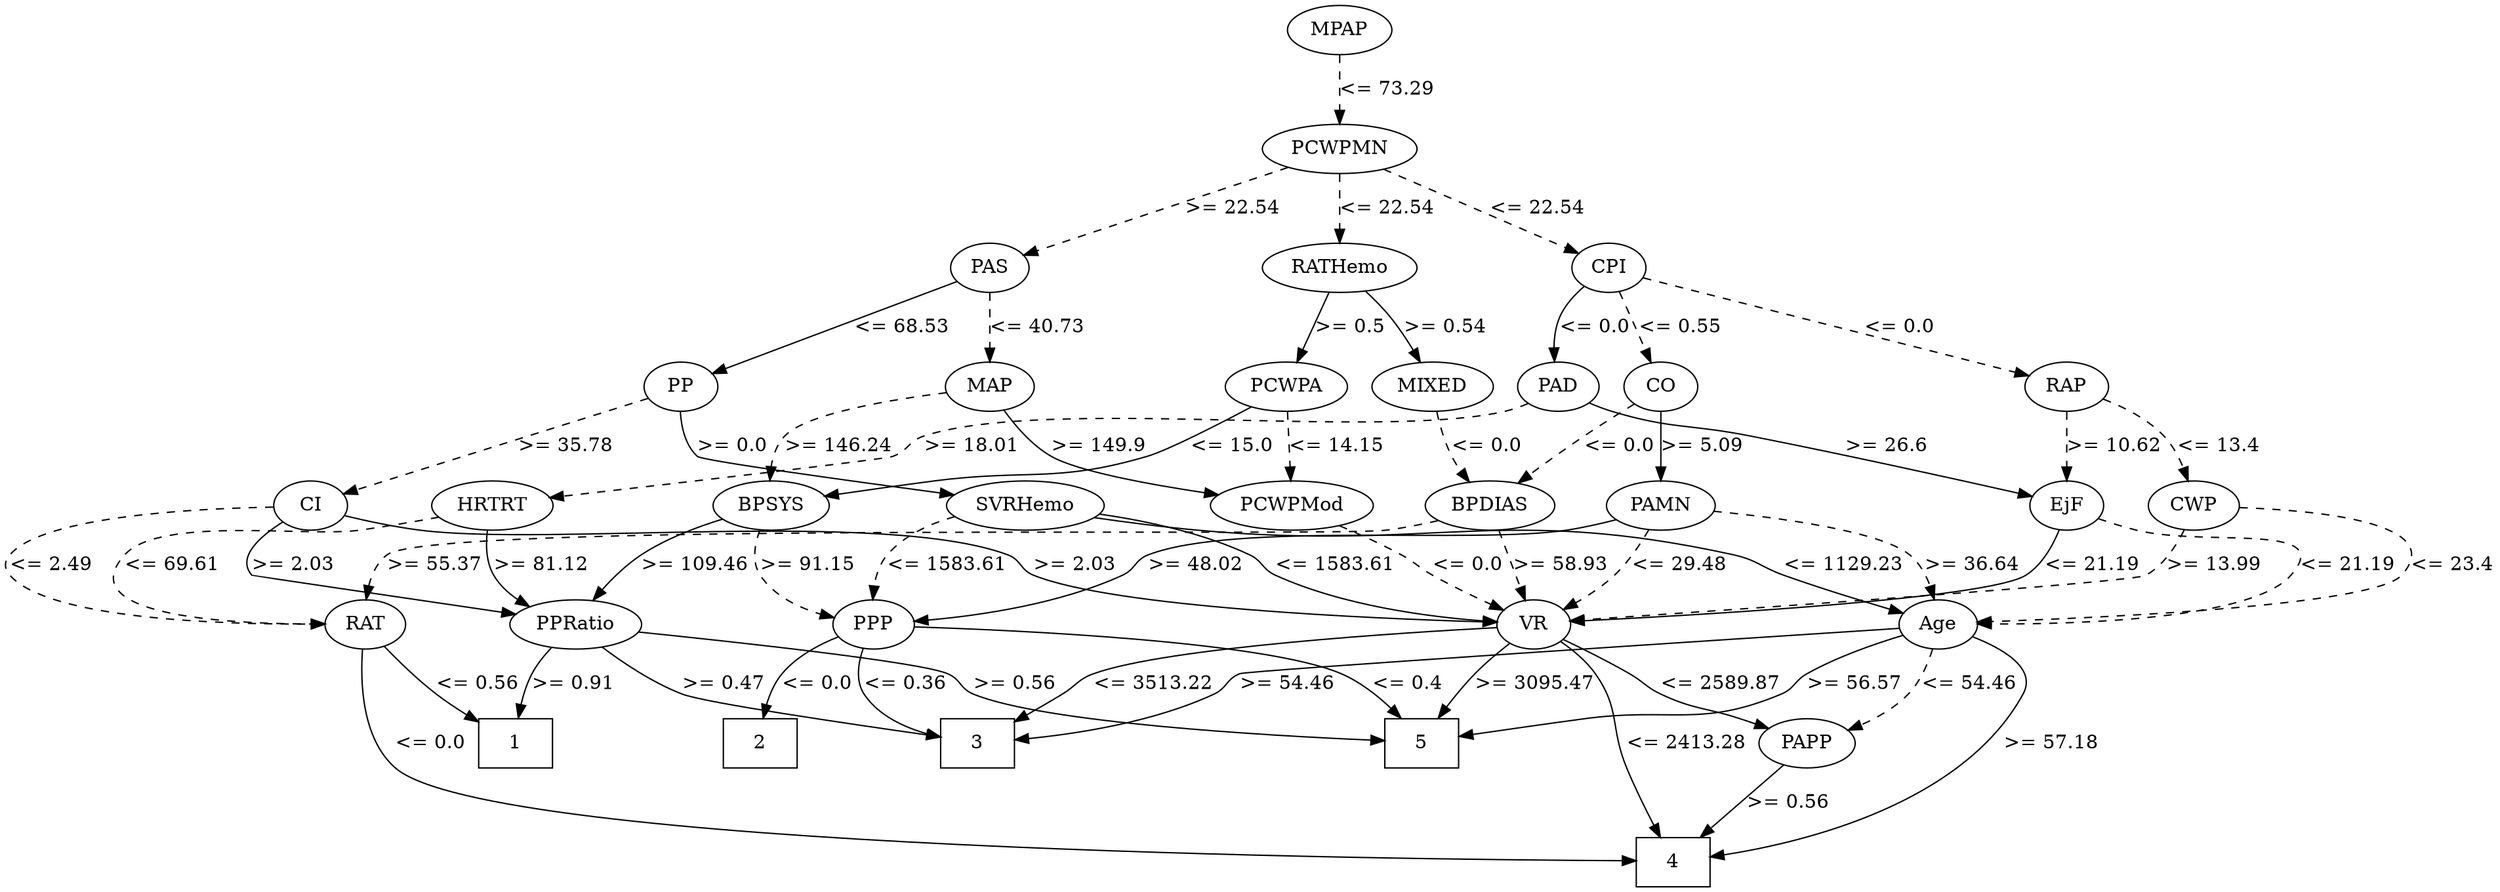 strict digraph G {
	graph [bb="0,0,1451.9,645"];
	node [label="\N"];
	1	[height=0.5,
		pos="373.91,105",
		shape=box,
		width=0.75];
	2	[height=0.5,
		pos="518.91,105",
		shape=box,
		width=0.75];
	3	[height=0.5,
		pos="619.91,105",
		shape=box,
		width=0.75];
	4	[height=0.5,
		pos="1001.9,18",
		shape=box,
		width=0.75];
	5	[height=0.5,
		pos="834.91,105",
		shape=box,
		width=0.75];
	RAP	[height=0.5,
		pos="1211.9,366",
		width=0.77778];
	CWP	[height=0.5,
		pos="1287.9,279",
		width=0.84854];
	RAP -> CWP	[label="<= 13.4",
		lp="1297.4,322.5",
		op="<=",
		param=13.4,
		pos="e,1283.1,297.12 1233.8,354.65 1244.6,348.68 1257.2,340.29 1265.9,330 1271.7,323.22 1276.2,314.69 1279.6,306.61",
		style=dashed];
	EjF	[height=0.5,
		pos="1211.9,279",
		width=0.75];
	RAP -> EjF	[label=">= 10.62",
		lp="1237.9,322.5",
		op=">=",
		param=10.62,
		pos="e,1211.9,297.18 1211.9,347.8 1211.9,336.16 1211.9,320.55 1211.9,307.24",
		style=dashed];
	VR	[height=0.5,
		pos="944.91,192",
		width=0.75];
	CWP -> VR	[label=">= 13.99",
		lp="1291.9,235.5",
		op=">=",
		param=13.99,
		pos="e,971.53,195.48 1279.7,261.16 1273.3,249.8 1263.2,235.55 1249.9,228 1238.4,221.44 1060.7,203.95 981.95,196.47",
		style=dashed];
	Age	[height=0.5,
		pos="1177.9,192",
		width=0.75];
	CWP -> Age	[label="<= 23.4",
		lp="1429.4,235.5",
		op="<=",
		param=23.4,
		pos="e,1204.9,193.04 1318.1,275.29 1359.8,270.41 1427.3,257.72 1401.9,228 1378.3,200.41 1272.4,194.41 1215,193.21",
		style=dashed];
	EjF -> VR	[label="<= 21.19",
		lp="1219.9,235.5",
		op="<=",
		param=21.19,
		pos="e,972,194.25 1205.6,261.34 1200.5,250.06 1192,235.84 1179.9,228 1148,207.31 1040,198.27 982.18,194.82",
		style=solid];
	EjF -> Age	[label="<= 21.19",
		lp="1371.9,235.5",
		op="<=",
		param=21.19,
		pos="e,1204.7,194.78 1232.5,267.2 1237.4,264.91 1242.8,262.68 1247.9,261 1289.6,247.36 1368.5,262.11 1340.9,228 1325.4,208.76 1257.9,\
199.61 1214.8,195.65",
		style=dashed];
	PAS	[height=0.5,
		pos="474.91,453",
		width=0.75];
	MAP	[height=0.5,
		pos="474.91,366",
		width=0.84854];
	PAS -> MAP	[label="<= 40.73",
		lp="500.91,409.5",
		op="<=",
		param=40.73,
		pos="e,474.91,384.18 474.91,434.8 474.91,423.16 474.91,407.55 474.91,394.24",
		style=dashed];
	PP	[height=0.5,
		pos="398.91,366",
		width=0.75];
	PAS -> PP	[label="<= 68.53",
		lp="444.91,409.5",
		op="<=",
		param=68.53,
		pos="e,402.87,384.16 452.87,442.38 441.46,436.46 428.03,427.91 418.91,417 413.29,410.27 409.1,401.75 406.05,393.67",
		style=solid];
	PCWPMod	[height=0.5,
		pos="840.91,279",
		width=1.4444];
	MAP -> PCWPMod	[label=">= 149.9",
		lp="772.91,322.5",
		op=">=",
		param=149.9,
		pos="e,802.77,291.42 497.57,353.65 502.82,351.43 508.47,349.38 513.91,348 606.02,324.71 638.13,363.81 726.91,330 737.3,326.05 737.16,\
320.33 746.91,315 761.33,307.12 777.89,300.3 793.05,294.82",
		style=solid];
	BPSYS	[height=0.5,
		pos="379.91,279",
		width=1.0471];
	MAP -> BPSYS	[label=">= 146.24",
		lp="486.91,322.5",
		op=">=",
		param=146.24,
		pos="e,407.97,291.05 467.65,348.14 462.49,337.63 454.73,324.37 444.91,315 436.9,307.35 426.9,300.88 417.16,295.66",
		style=dashed];
	CI	[height=0.5,
		pos="278.91,279",
		width=0.75];
	PP -> CI	[label=">= 35.78",
		lp="354.91,322.5",
		op=">=",
		param=35.78,
		pos="e,291.82,295.3 376.44,355.98 362.17,349.74 343.68,340.65 328.91,330 318.02,322.15 307.31,311.88 298.61,302.69",
		style=dashed];
	SVRHemo	[height=0.5,
		pos="720.91,279",
		width=1.3902];
	PP -> SVRHemo	[label=">= 0.0",
		lp="421.91,322.5",
		op=">=",
		param=0.0,
		pos="e,685,291.65 395.18,347.83 393.89,336.92 394.5,323.33 402.91,315 423.42,294.71 633.51,302.02 661.91,297 666.28,296.23 670.79,295.26 \
675.28,294.17",
		style=solid];
	PAD	[height=0.5,
		pos="969.91,366",
		width=0.79437];
	PAD -> EjF	[label=">= 26.6",
		lp="1127.4,322.5",
		op=">=",
		param=26.6,
		pos="e,1188.4,288.26 994.45,356.38 1038.2,341.02 1129.6,308.91 1178.8,291.62",
		style=solid];
	HRTRT	[height=0.5,
		pos="612.91,279",
		width=1.1013];
	PAD -> HRTRT	[label=">= 18.01",
		lp="935.91,322.5",
		op=">=",
		param=18.01,
		pos="e,641.85,291.38 951.23,352.26 932.74,340.37 903.18,323.26 874.91,315 783.73,288.34 754.85,316.72 661.91,297 658.51,296.28 655.01,\
295.38 651.53,294.39",
		style=dashed];
	RAT	[height=0.5,
		pos="281.91,192",
		width=0.76389];
	HRTRT -> RAT	[label="<= 69.61",
		lp="464.91,235.5",
		op="<=",
		param=69.61,
		pos="e,308.44,197.31 583.65,266.83 577.21,264.66 570.39,262.57 563.91,261 509.37,247.74 491.44,262.8 438.91,243 427.49,238.7 427.07,232.94 \
415.91,228 384.33,214.02 346,204.71 318.44,199.23",
		style=dashed];
	PPRatio	[height=0.5,
		pos="416.91,192",
		width=1.1013];
	HRTRT -> PPRatio	[label=">= 81.12",
		lp="611.91,235.5",
		op=">=",
		param=81.12,
		pos="e,455.91,195.93 601.61,261.64 593.06,250.51 580.36,236.34 565.91,228 535.31,210.34 496.3,201.58 465.87,197.24",
		style=solid];
	PAMN	[height=0.5,
		pos="1026.9,279",
		width=1.0139];
	PPP	[height=0.5,
		pos="622.91,192",
		width=0.75];
	PAMN -> PPP	[label=">= 48.02",
		lp="949.91,235.5",
		op=">=",
		param=48.02,
		pos="e,650.04,194.5 994.65,270.1 973.73,264.24 946.31,255.18 923.91,243 914.46,237.86 914.84,232.15 904.91,228 861.49,209.85 726.16,199.31 \
660.03,195.12",
		style=solid];
	PAMN -> VR	[label="<= 29.48",
		lp="1069.9,235.5",
		op="<=",
		param=29.48,
		pos="e,971.92,194.7 1038.1,261.5 1043.7,251.13 1047.8,237.9 1040.9,228 1027.6,209.01 1002.9,200.29 981.88,196.3",
		style=dashed];
	PAMN -> Age	[label=">= 36.64",
		lp="1149.9,235.5",
		op=">=",
		param=36.64,
		pos="e,1159.7,205.58 1053.3,266.29 1067.4,259.83 1084.8,251.42 1099.9,243 1117.4,233.27 1136.2,221.21 1151.1,211.37",
		style=dashed];
	PPP -> 2	[label="<= 0.0",
		lp="556.91,148.5",
		op="<=",
		param=0.0,
		pos="e,521.83,123.17 597.15,186.12 578.48,181.36 553.83,172.36 537.91,156 531.74,149.66 527.54,141.11 524.68,132.88",
		style=solid];
	PPP -> 3	[label="<= 0.36",
		lp="603.41,148.5",
		op="<=",
		param=0.36,
		pos="e,593.84,123.21 602.72,179.69 594.33,173.81 585.5,165.8 580.91,156 576.71,147.03 580.28,138.18 586.68,130.49",
		style=solid];
	PPP -> 5	[label="<= 0.4",
		lp="821.91,148.5",
		op="<=",
		param=0.4,
		pos="e,820.92,123.36 649.73,189.46 682.6,186.62 739.19,178.6 781.91,156 793.79,149.72 804.94,140.04 813.92,130.86",
		style=solid];
	VR -> 3	[label="<= 3513.22",
		lp="681.41,148.5",
		op="<=",
		param=3513.22,
		pos="e,625.34,123.23 917.75,190.83 853.21,189.95 692.81,184.85 648.91,156 640.41,150.41 634.1,141.42 629.57,132.58",
		style=solid];
	VR -> 4	[label="<= 2413.28",
		lp="986.41,105",
		op="<=",
		param=2413.28,
		pos="e,985.79,36.253 943.71,173.84 942.83,152.73 943.27,116.11 953.91,87 959.6,71.452 969.81,56.201 979.35,44.096",
		style=solid];
	VR -> 5	[label=">= 3095.47",
		lp="898.41,148.5",
		op=">=",
		param=3095.47,
		pos="e,842.29,123.12 920.35,184.33 903.58,178.83 881.64,169.69 865.91,156 858.33,149.4 852,140.49 847.08,132.01",
		style=solid];
	PAPP	[height=0.5,
		pos="1059.9,105",
		width=0.88889];
	VR -> PAPP	[label="<= 2589.87",
		lp="1011.4,148.5",
		op="<=",
		param=2589.87,
		pos="e,1033.5,115.58 953.07,174.34 959,163.64 967.91,150.1 978.91,141 986.29,134.91 1005.7,126.43 1023.7,119.34",
		style=solid];
	Age -> 3	[label=">= 54.46",
		lp="1088.9,148.5",
		op=">=",
		param=54.46,
		pos="e,647.19,108.77 1152.2,186.06 1128.2,180.78 1091.8,171.09 1062.9,156 1053.4,151.01 1053.9,144.9 1043.9,141 993.03,121.22 853.31,\
127.58 798.91,123 749.93,118.88 693.49,113.39 657.29,109.78",
		style=solid];
	Age -> 4	[label=">= 57.18",
		lp="1263.9,105",
		op=">=",
		param=57.18,
		pos="e,1029.1,22.681 1203.3,185.29 1230,177.95 1266.6,163.43 1252.9,141 1206.4,64.927 1097,35.18 1039.2,24.467",
		style=solid];
	Age -> 5	[label=">= 56.57",
		lp="1161.9,148.5",
		op=">=",
		param=56.57,
		pos="e,862.15,111.99 1162.1,177.21 1145.5,162.78 1121.5,142.08 1118.9,141 1038.2,107.15 1009.5,135.31 922.91,123 906.11,120.61 887.64,\
117.17 871.98,114.01",
		style=solid];
	Age -> PAPP	[label="<= 54.46",
		lp="1222.9,148.5",
		op="<=",
		param=54.46,
		pos="e,1090.9,109.72 1189.6,175.73 1196.2,165.11 1201.7,151.1 1193.9,141 1182.5,126.28 1136,116.57 1100.9,111.19",
		style=dashed];
	PCWPMod -> VR	[label="<= 0.0",
		lp="1001.9,235.5",
		op="<=",
		param=0.0,
		pos="e,963.23,205.38 889.3,272.16 924.81,266.76 968.71,257.38 979.91,243 987.65,233.08 980.68,221.6 970.98,212.15",
		style=dashed];
	PCWPA	[height=0.5,
		pos="663.91,366",
		width=1.1555];
	PCWPA -> PCWPMod	[label="<= 14.15",
		lp="844.91,322.5",
		op="<=",
		param=14.15,
		pos="e,832.14,296.79 704.52,361.95 733.89,358.12 773.43,349.48 802.91,330 812.33,323.78 820.34,314.42 826.55,305.47",
		style=dashed];
	PCWPA -> BPSYS	[label="<= 15.0",
		lp="637.41,322.5",
		op="<=",
		param=15.0,
		pos="e,413.34,287.39 644.73,349.81 629.22,338.36 606.36,323.26 583.91,315 532.48,296.08 515.88,306.57 461.91,297 449.39,294.78 435.84,\
292.09 423.44,289.51",
		style=solid];
	BPSYS -> PPP	[label=">= 91.15",
		lp="389.91,235.5",
		op=">=",
		param=91.15,
		pos="e,596.14,195.67 367.57,261.96 360.93,251.26 355.64,237.47 363.91,228 371.16,219.71 516.22,203.88 586.01,196.7",
		style=dashed];
	BPSYS -> PPRatio	[label=">= 109.46",
		lp="243.91,235.5",
		op=">=",
		param=109.46,
		pos="e,380.37,199.29 347.96,269.12 337.48,266.34 325.73,263.39 314.91,261 269.21,250.93 184.78,263.81 214.91,228 215.07,227.81 310.81,\
211.28 370.41,201.01",
		style=solid];
	PCWPMN	[height=0.5,
		pos="608.91,540",
		width=1.3902];
	PCWPMN -> PAS	[label=">= 22.54",
		lp="578.91,496.5",
		op=">=",
		param=22.54,
		pos="e,493.79,466.18 584.89,524.07 574.98,517.89 563.38,510.62 552.91,504 536.14,493.38 517.42,481.39 502.52,471.8",
		style=dashed];
	RATHemo	[height=0.5,
		pos="608.91,453",
		width=1.375];
	PCWPMN -> RATHemo	[label="<= 22.54",
		lp="634.91,496.5",
		op="<=",
		param=22.54,
		pos="e,608.91,471.18 608.91,521.8 608.91,510.16 608.91,494.55 608.91,481.24",
		style=dashed];
	CPI	[height=0.5,
		pos="931.91,453",
		width=0.75];
	PCWPMN -> CPI	[label="<= 22.54",
		lp="814.91,496.5",
		op="<=",
		param=22.54,
		pos="e,907.2,460.5 648.2,528.66 711.93,511.89 836.81,479.03 897.36,463.09",
		style=dashed];
	RATHemo -> PCWPA	[label=">= 0.5",
		lp="658.91,409.5",
		op=">=",
		param=0.5,
		pos="e,653.26,383.47 619.78,435.21 627.74,422.9 638.68,406 647.68,392.09",
		style=solid];
	MIXED	[height=0.5,
		pos="563.91,366",
		width=1.125];
	RATHemo -> MIXED	[label=">= 0.54",
		lp="603.41,409.5",
		op=">=",
		param=0.54,
		pos="e,568.18,384.28 593.98,435.75 589.34,430.11 584.5,423.55 580.91,417 576.99,409.84 573.74,401.62 571.17,393.94",
		style=solid];
	CPI -> RAP	[label="<= 0.0",
		lp="1106.9,409.5",
		op="<=",
		param=0.0,
		pos="e,1187,374.56 956.27,444.61 1006.1,429.48 1119.8,394.96 1177.3,377.51",
		style=dashed];
	CPI -> PAD	[label="<= 0.0",
		lp="971.91,409.5",
		op="<=",
		param=0.0,
		pos="e,962.48,383.63 939.24,435.61 944.62,423.58 952.04,406.98 958.23,393.13",
		style=solid];
	CO	[height=0.5,
		pos="895.91,366",
		width=0.75];
	CPI -> CO	[label="<= 0.55",
		lp="923.41,409.5",
		op="<=",
		param=0.55,
		pos="e,895.06,384.33 916.01,438.15 910.27,432.24 904.36,424.88 900.91,417 897.87,410.05 896.32,402.04 895.6,394.51",
		style=dashed];
	CO -> PAMN	[label=">= 5.09",
		lp="1009.4,322.5",
		op=">=",
		param=5.09,
		pos="e,1011.1,295.67 917.25,354.94 937.93,345.16 966.53,331.56 968.91,330 981.03,322.08 993.33,311.85 1003.5,302.71",
		style=solid];
	BPDIAS	[height=0.5,
		pos="512.91,279",
		width=1.1735];
	CO -> BPDIAS	[label="<= 0.0",
		lp="703.91,322.5",
		op="<=",
		param=0.0,
		pos="e,544.26,291.23 868.87,364.39 827.66,362.63 747.36,355.84 684.91,330 674.32,325.61 674.48,319.46 663.91,315 622.31,297.45 607.67,\
308.17 563.91,297 560.7,296.18 557.4,295.26 554.1,294.29",
		style=dashed];
	BPDIAS -> VR	[label=">= 58.93",
		lp="535.91,235.5",
		op=">=",
		param=58.93,
		pos="e,918.19,194.66 506.27,261.07 503.24,250.26 501.89,236.69 509.91,228 516.65,220.7 804.49,201.86 908.18,195.3",
		style=dashed];
	BPDIAS -> RAT	[label=">= 55.37",
		lp="178.91,235.5",
		op=">=",
		param=55.37,
		pos="e,254.39,194.61 476.26,269.67 461.06,266.5 443.21,263.14 426.91,261 396.66,257.03 173.77,265.27 152.91,243 123.85,211.97 196.66,\
199.94 244.35,195.48",
		style=dashed];
	CI -> VR	[label=">= 2.03",
		lp="333.41,235.5",
		op=">=",
		param=2.03,
		pos="e,918.1,194.66 284.99,260.97 290.04,249.53 298.44,235.25 310.91,228 344.39,208.54 620.25,212.15 658.91,210 748.31,205.03 853.39,\
198.65 907.9,195.29",
		style=solid];
	CI -> RAT	[label="<= 2.49",
		lp="26.414,235.5",
		op="<=",
		param=2.49,
		pos="e,254.19,194.44 251.93,277.43 176.36,275.36 -29.75,266.17 3.9135,228 19.555,210.27 171.81,199.28 244.13,195.02",
		style=dashed];
	CI -> PPRatio	[label=">= 2.03",
		lp="94.414,235.5",
		op=">=",
		param=2.03,
		pos="e,381.29,199.98 251.99,277.58 201.29,276.15 94.675,269.93 71.914,243 67.61,237.91 67.375,232.88 71.914,228 90.572,207.93 290.71,\
213.32 317.91,210 335.4,207.86 354.51,204.77 371.23,201.8",
		style=solid];
	RAT -> 1	[label="<= 0.56",
		lp="352.41,148.5",
		op="<=",
		param=0.56,
		pos="e,351.05,123.24 295.28,176.05 304.65,165.84 317.64,152.18 329.91,141 334.06,137.22 338.57,133.37 343.06,129.68",
		style=solid];
	RAT -> 4	[label="<= 0.0",
		lp="318.91,105",
		op="<=",
		param=0.0,
		pos="e,974.52,19.724 279.21,173.7 276.63,150.33 276.14,109.06 299.91,87 348.96,41.495 825.92,24.126 964.4,20.018",
		style=solid];
	PPRatio -> 1	[label=">= 0.91",
		lp="406.41,148.5",
		op=">=",
		param=0.91,
		pos="e,375.01,123.45 399.01,175.77 393.39,170.11 387.67,163.27 383.91,156 380.34,149.08 378.04,141.01 376.56,133.39",
		style=solid];
	PPRatio -> 3	[label=">= 0.47",
		lp="502.41,148.5",
		op=">=",
		param=0.47,
		pos="e,592.75,113.24 432.66,175.25 444.65,164.12 462.09,149.68 479.91,141 510.73,125.99 521.66,131.34 554.91,123 563.96,120.73 573.69,\
118.22 582.8,115.85",
		style=solid];
	PPRatio -> 5	[label=">= 0.56",
		lp="755.41,148.5",
		op=">=",
		param=0.56,
		pos="e,807.89,112.58 455.09,187.06 532.59,178.98 702.1,160.89 713.91,156 723.85,151.88 723.47,146.15 732.91,141 753.44,129.8 778.22,121.2 \
798.21,115.33",
		style=solid];
	SVRHemo -> PPP	[label="<= 1583.61",
		lp="696.41,235.5",
		op="<=",
		param=1583.61,
		pos="e,633.58,208.59 693.83,263.86 683.91,258.06 672.93,250.86 663.91,243 655.07,235.28 646.61,225.53 639.69,216.69",
		style=dashed];
	SVRHemo -> VR	[label="<= 1583.61",
		lp="784.41,235.5",
		op="<=",
		param=1583.61,
		pos="e,918.01,195.18 727.17,260.98 732.16,249.84 740.26,235.93 751.91,228 776.76,211.09 859.13,200.86 907.86,196.13",
		style=solid];
	SVRHemo -> Age	[label="<= 1129.23",
		lp="868.41,235.5",
		op="<=",
		param=1129.23,
		pos="e,1151.3,195.32 759.06,267.19 777.18,261.29 798.79,253.11 816.91,243 826.31,237.76 825.94,232.04 835.91,228 849.92,222.32 1055.9,\
203.72 1141.2,196.2",
		style=solid];
	MIXED -> BPDIAS	[label="<= 0.0",
		lp="560.91,322.5",
		op="<=",
		param=0.0,
		pos="e,522.97,296.76 553.84,348.21 546.5,335.98 536.44,319.21 528.13,305.36",
		style=dashed];
	MPAP	[height=0.5,
		pos="608.91,627",
		width=0.97491];
	MPAP -> PCWPMN	[label="<= 73.29",
		lp="634.91,583.5",
		op="<=",
		param=73.29,
		pos="e,608.91,558.18 608.91,608.8 608.91,597.16 608.91,581.55 608.91,568.24",
		style=dashed];
	PAPP -> 4	[label=">= 0.56",
		lp="1056.4,61.5",
		op=">=",
		param=0.56,
		pos="e,1013.6,36.083 1049,88.012 1040.6,75.746 1028.9,58.574 1019.3,44.429",
		style=solid];
}
